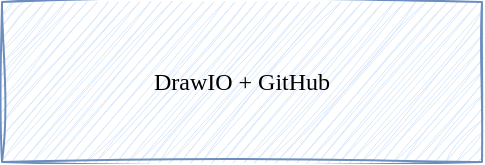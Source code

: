 <mxfile version="22.1.16" type="device">
  <diagram name="第 1 页" id="2NM3pG06Syi05EQ67x8T">
    <mxGraphModel dx="1026" dy="662" grid="1" gridSize="10" guides="1" tooltips="1" connect="1" arrows="1" fold="1" page="1" pageScale="1" pageWidth="827" pageHeight="1169" math="0" shadow="0">
      <root>
        <mxCell id="0" />
        <mxCell id="1" parent="0" />
        <mxCell id="l3DhTuB6LEZ1pnaPgUoo-1" value="&lt;font face=&quot;Comic Sans MS&quot;&gt;DrawIO + GitHub&lt;/font&gt;" style="rounded=0;whiteSpace=wrap;html=1;glass=0;sketch=1;curveFitting=1;jiggle=2;fillColor=#dae8fc;strokeColor=#6c8ebf;" parent="1" vertex="1">
          <mxGeometry x="200" y="80" width="240" height="80" as="geometry" />
        </mxCell>
      </root>
    </mxGraphModel>
  </diagram>
</mxfile>
